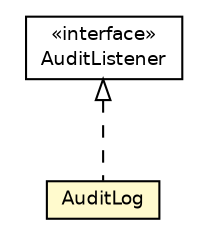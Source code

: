 #!/usr/local/bin/dot
#
# Class diagram 
# Generated by UmlGraph version 4.6 (http://www.spinellis.gr/sw/umlgraph)
#

digraph G {
	edge [fontname="Helvetica",fontsize=10,labelfontname="Helvetica",labelfontsize=10];
	node [fontname="Helvetica",fontsize=10,shape=plaintext];
	// org.apache.maven.archiva.repository.audit.AuditLog
	c55263 [label=<<table border="0" cellborder="1" cellspacing="0" cellpadding="2" port="p" bgcolor="lemonChiffon" href="./AuditLog.html">
		<tr><td><table border="0" cellspacing="0" cellpadding="1">
			<tr><td> AuditLog </td></tr>
		</table></td></tr>
		</table>>, fontname="Helvetica", fontcolor="black", fontsize=9.0];
	// org.apache.maven.archiva.repository.audit.AuditListener
	c55264 [label=<<table border="0" cellborder="1" cellspacing="0" cellpadding="2" port="p" href="./AuditListener.html">
		<tr><td><table border="0" cellspacing="0" cellpadding="1">
			<tr><td> &laquo;interface&raquo; </td></tr>
			<tr><td> AuditListener </td></tr>
		</table></td></tr>
		</table>>, fontname="Helvetica", fontcolor="black", fontsize=9.0];
	//org.apache.maven.archiva.repository.audit.AuditLog implements org.apache.maven.archiva.repository.audit.AuditListener
	c55264:p -> c55263:p [dir=back,arrowtail=empty,style=dashed];
}

